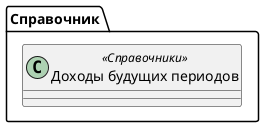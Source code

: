 ﻿@startuml ДоходыБудущихПериодов
'!include templates.wsd
'..\include templates.wsd
class Справочник.ДоходыБудущихПериодов as "Доходы будущих периодов" <<Справочники>>
{
}
@enduml

